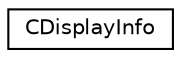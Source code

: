 digraph G
{
  edge [fontname="Helvetica",fontsize="10",labelfontname="Helvetica",labelfontsize="10"];
  node [fontname="Helvetica",fontsize="10",shape=record];
  rankdir="LR";
  Node1 [label="CDisplayInfo",height=0.2,width=0.4,color="black", fillcolor="white", style="filled",URL="$class_c_display_info.html"];
}
